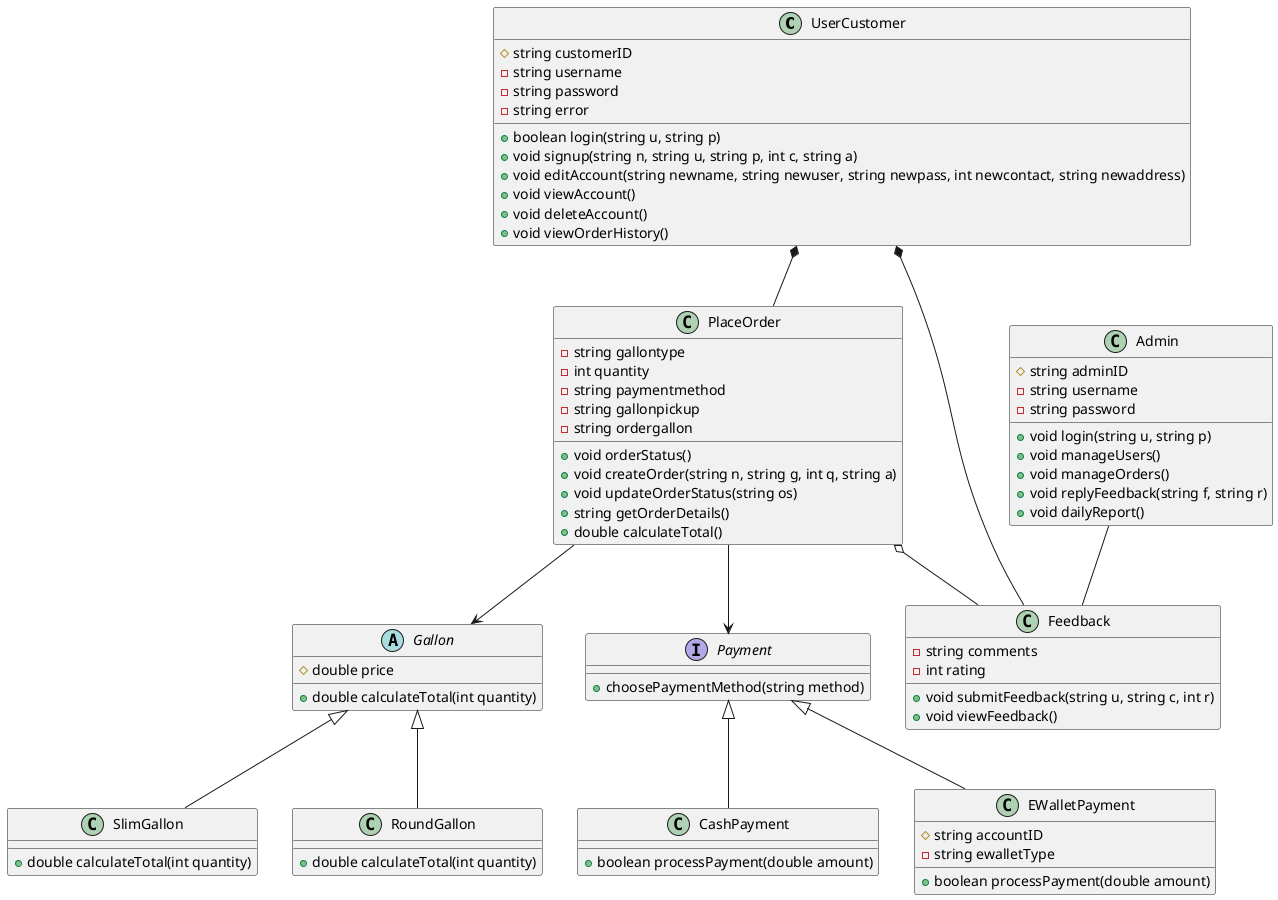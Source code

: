@startuml
UserCustomer *-- PlaceOrder 
PlaceOrder --> Gallon
Gallon <|-- SlimGallon
Gallon <|-- RoundGallon 
PlaceOrder --> Payment
Payment <|-- CashPayment
Payment <|-- EWalletPayment
UserCustomer *-- Feedback
PlaceOrder o-- Feedback
Admin -- Feedback

class Admin
{
    #string adminID
    -string username
    -string password
    +void login(string u, string p)
    +void manageUsers()
    +void manageOrders()
    +void replyFeedback(string f, string r)
    +void dailyReport()
}
class UserCustomer
{
    #string customerID
    -string username
    -string password
    -string error
    +boolean login(string u, string p)
    +void signup(string n, string u, string p, int c, string a)
    +void editAccount(string newname, string newuser, string newpass, int newcontact, string newaddress)
    +void viewAccount()
    +void deleteAccount()
    +void viewOrderHistory()
}
class PlaceOrder
{
    -string gallontype
    -int quantity
    -string paymentmethod
    -string gallonpickup
    -string ordergallon
    +void orderStatus()
    +void createOrder(string n, string g, int q, string a)
    +void updateOrderStatus(string os)
    +string getOrderDetails()
    +double calculateTotal()
}
class Feedback
{
    -string comments
    -int rating
    +void submitFeedback(string u, string c, int r)
    +void viewFeedback()
}
abstract class Gallon
{
    #double price
    +double calculateTotal(int quantity)
}
class SlimGallon
{
    +double calculateTotal(int quantity)
}
class RoundGallon
{
    +double calculateTotal(int quantity)
}
interface Payment
{
    +choosePaymentMethod(string method)
}
class CashPayment
{
    +boolean processPayment(double amount)
}
class EWalletPayment
{
    #string accountID
    -string ewalletType
    +boolean processPayment(double amount)
}
@enduml


